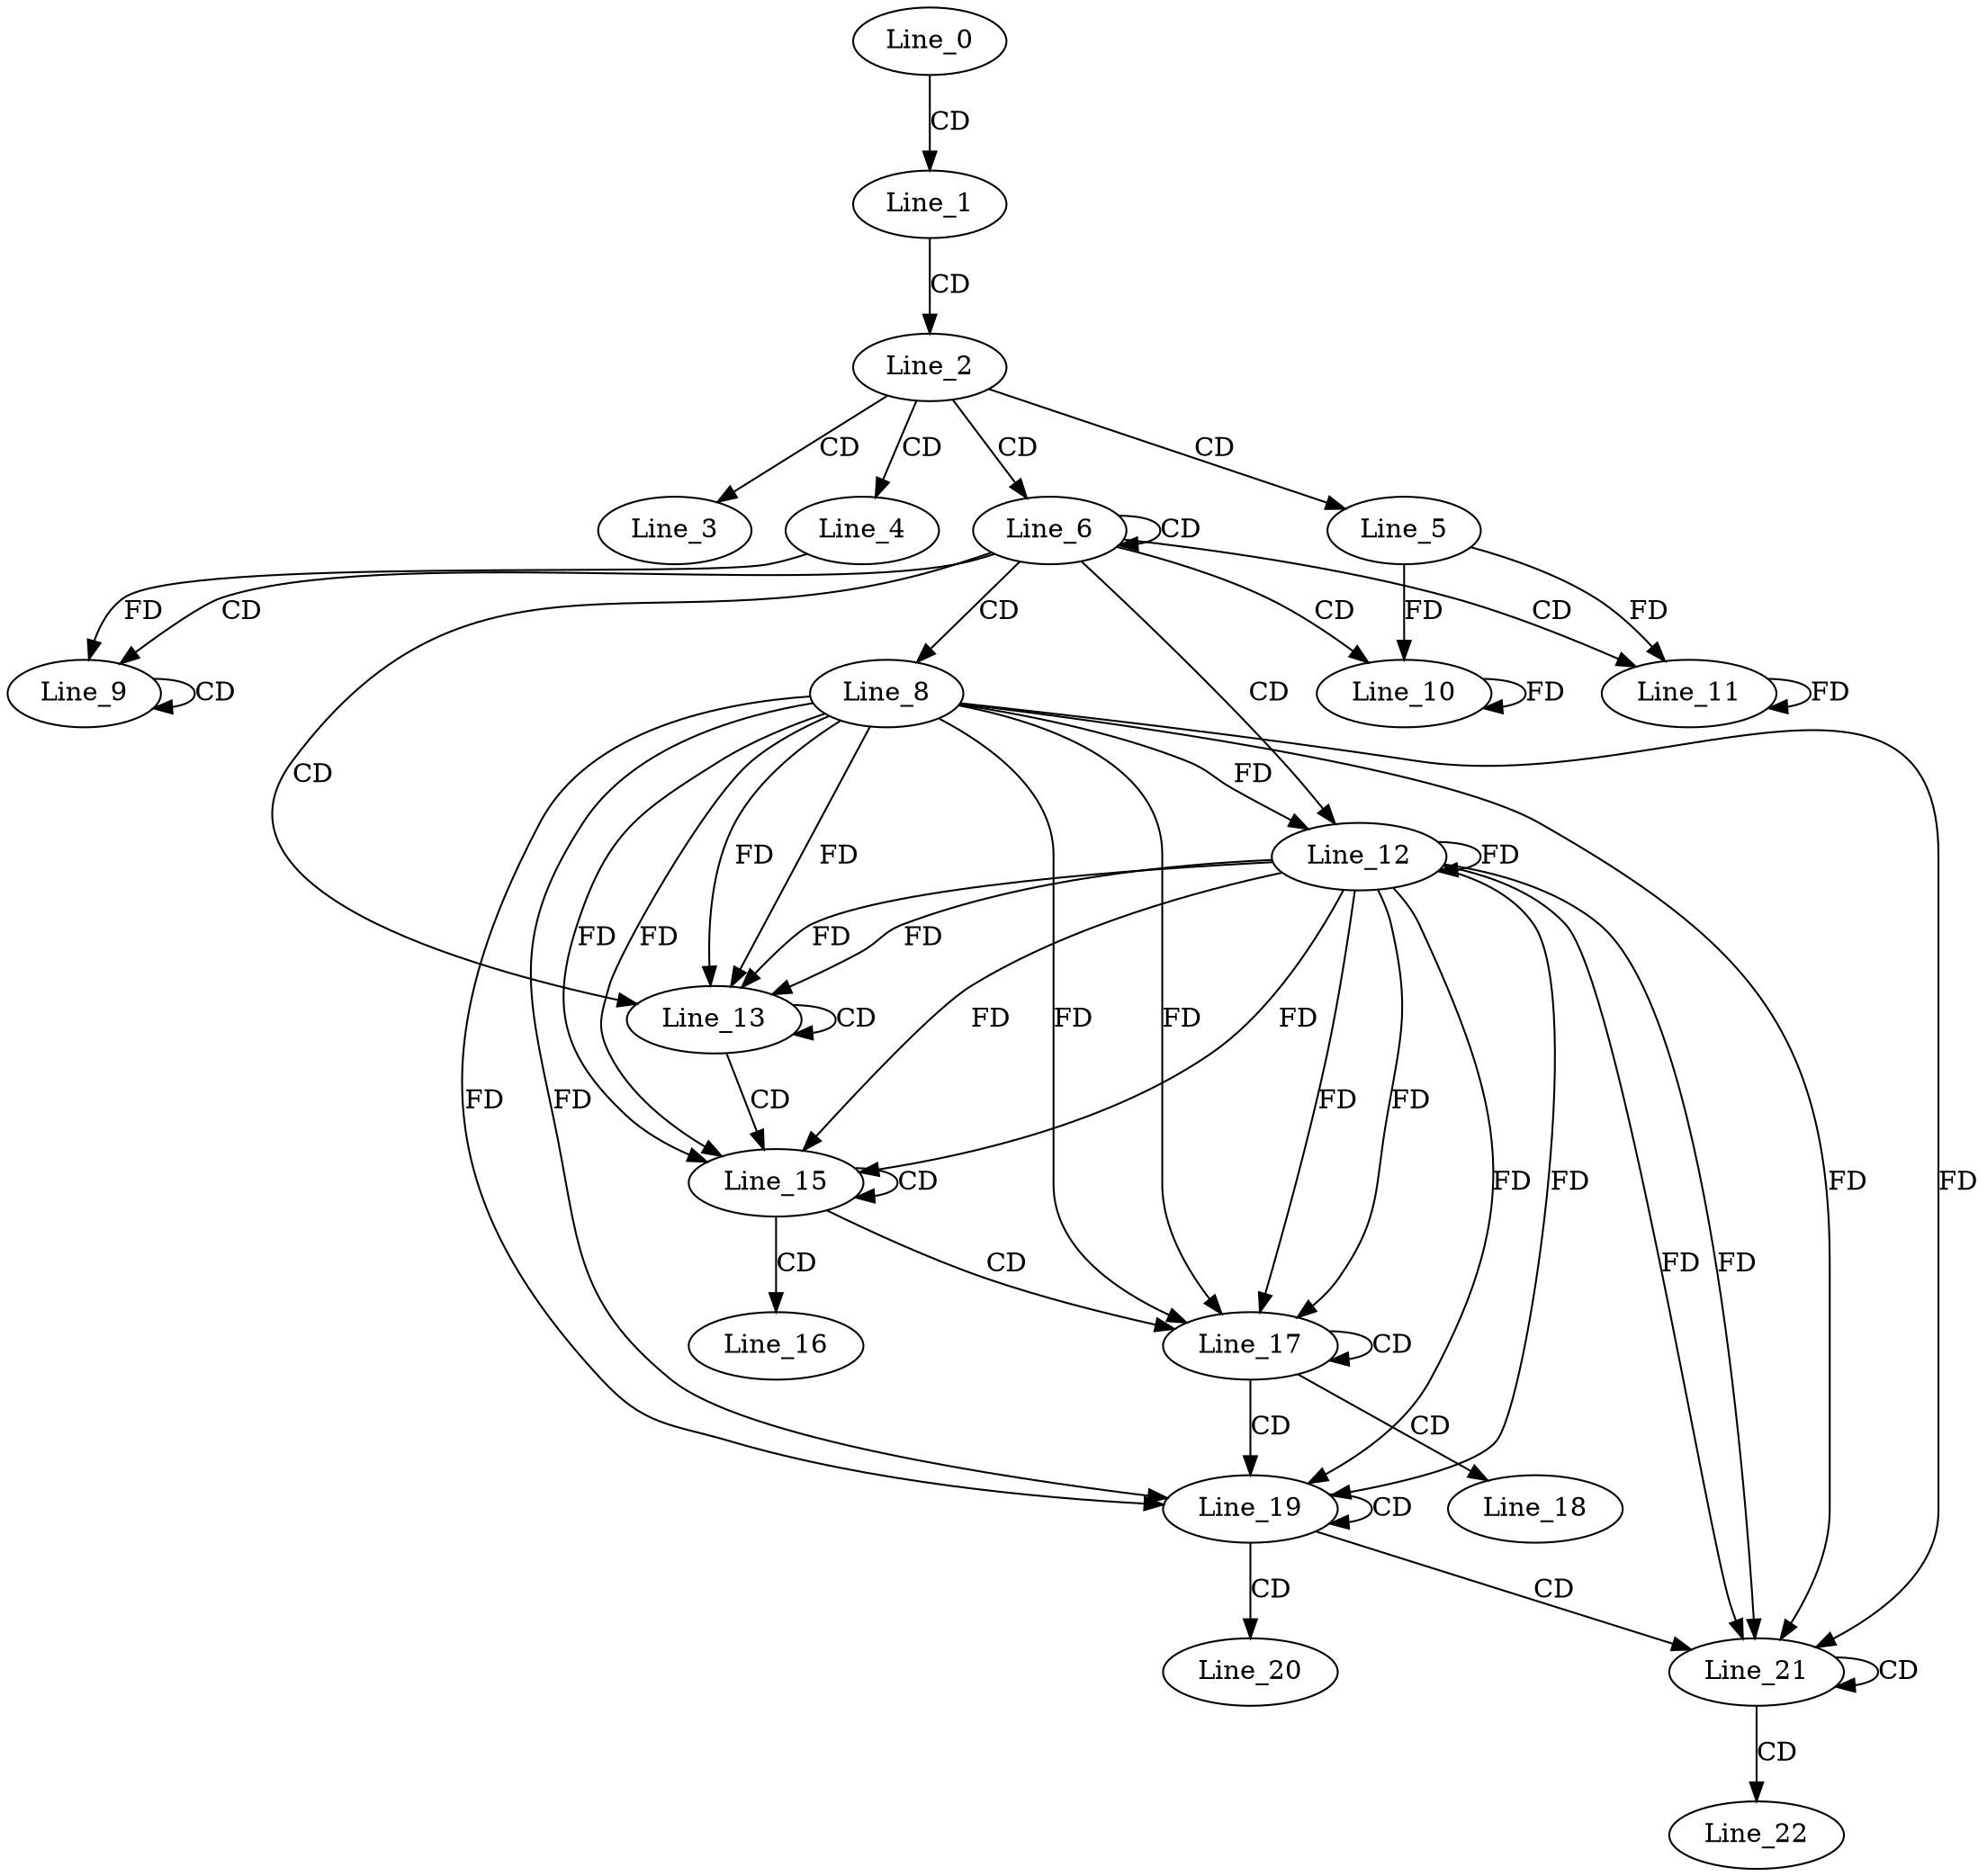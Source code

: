 digraph G {
  Line_0;
  Line_1;
  Line_2;
  Line_3;
  Line_4;
  Line_5;
  Line_6;
  Line_8;
  Line_9;
  Line_9;
  Line_9;
  Line_10;
  Line_10;
  Line_11;
  Line_11;
  Line_12;
  Line_13;
  Line_13;
  Line_15;
  Line_15;
  Line_16;
  Line_17;
  Line_17;
  Line_18;
  Line_19;
  Line_19;
  Line_20;
  Line_21;
  Line_21;
  Line_22;
  Line_0 -> Line_1 [ label="CD" ];
  Line_1 -> Line_2 [ label="CD" ];
  Line_2 -> Line_3 [ label="CD" ];
  Line_2 -> Line_4 [ label="CD" ];
  Line_2 -> Line_5 [ label="CD" ];
  Line_2 -> Line_6 [ label="CD" ];
  Line_6 -> Line_6 [ label="CD" ];
  Line_6 -> Line_8 [ label="CD" ];
  Line_6 -> Line_9 [ label="CD" ];
  Line_9 -> Line_9 [ label="CD" ];
  Line_4 -> Line_9 [ label="FD" ];
  Line_6 -> Line_10 [ label="CD" ];
  Line_10 -> Line_10 [ label="FD" ];
  Line_5 -> Line_10 [ label="FD" ];
  Line_6 -> Line_11 [ label="CD" ];
  Line_11 -> Line_11 [ label="FD" ];
  Line_5 -> Line_11 [ label="FD" ];
  Line_6 -> Line_12 [ label="CD" ];
  Line_8 -> Line_12 [ label="FD" ];
  Line_12 -> Line_12 [ label="FD" ];
  Line_6 -> Line_13 [ label="CD" ];
  Line_8 -> Line_13 [ label="FD" ];
  Line_12 -> Line_13 [ label="FD" ];
  Line_13 -> Line_13 [ label="CD" ];
  Line_8 -> Line_13 [ label="FD" ];
  Line_12 -> Line_13 [ label="FD" ];
  Line_13 -> Line_15 [ label="CD" ];
  Line_8 -> Line_15 [ label="FD" ];
  Line_12 -> Line_15 [ label="FD" ];
  Line_15 -> Line_15 [ label="CD" ];
  Line_8 -> Line_15 [ label="FD" ];
  Line_12 -> Line_15 [ label="FD" ];
  Line_15 -> Line_16 [ label="CD" ];
  Line_15 -> Line_17 [ label="CD" ];
  Line_8 -> Line_17 [ label="FD" ];
  Line_12 -> Line_17 [ label="FD" ];
  Line_17 -> Line_17 [ label="CD" ];
  Line_8 -> Line_17 [ label="FD" ];
  Line_12 -> Line_17 [ label="FD" ];
  Line_17 -> Line_18 [ label="CD" ];
  Line_17 -> Line_19 [ label="CD" ];
  Line_8 -> Line_19 [ label="FD" ];
  Line_12 -> Line_19 [ label="FD" ];
  Line_19 -> Line_19 [ label="CD" ];
  Line_8 -> Line_19 [ label="FD" ];
  Line_12 -> Line_19 [ label="FD" ];
  Line_19 -> Line_20 [ label="CD" ];
  Line_19 -> Line_21 [ label="CD" ];
  Line_8 -> Line_21 [ label="FD" ];
  Line_12 -> Line_21 [ label="FD" ];
  Line_21 -> Line_21 [ label="CD" ];
  Line_8 -> Line_21 [ label="FD" ];
  Line_12 -> Line_21 [ label="FD" ];
  Line_21 -> Line_22 [ label="CD" ];
}
